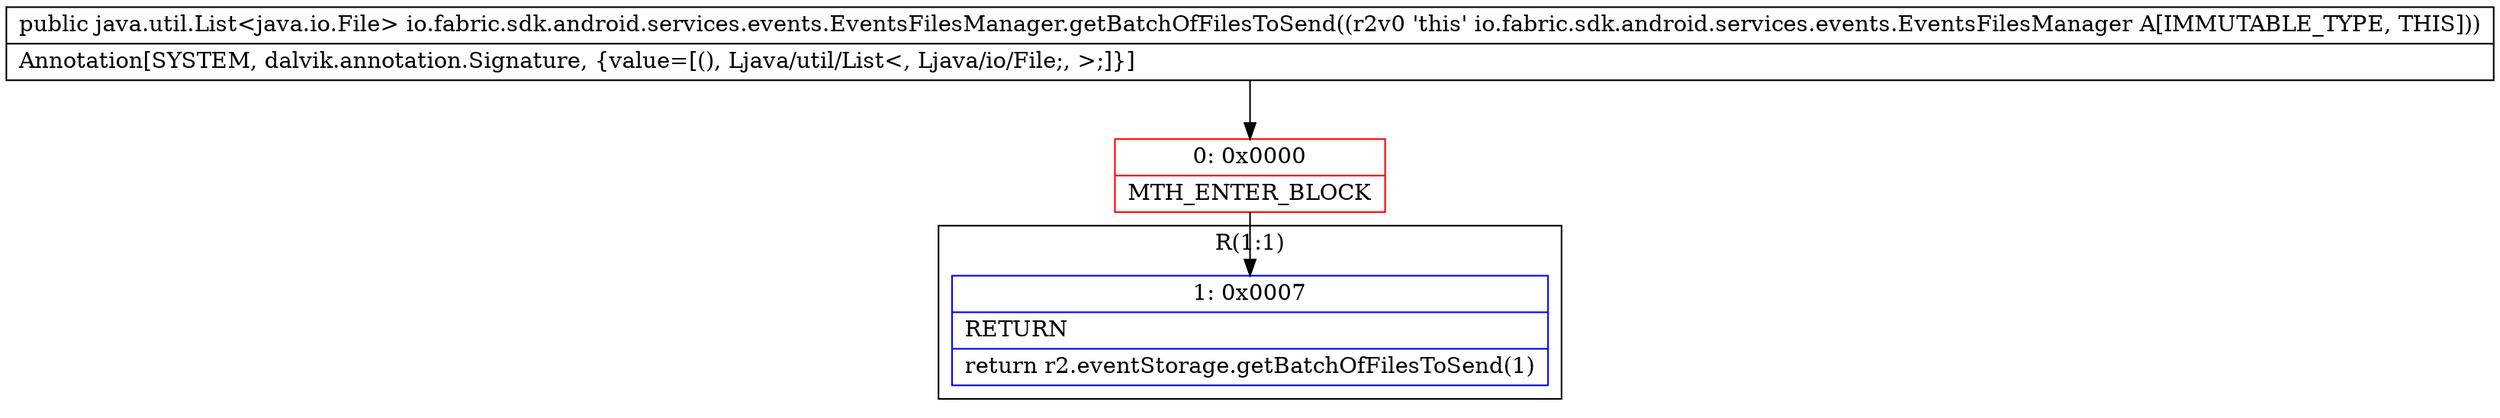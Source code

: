digraph "CFG forio.fabric.sdk.android.services.events.EventsFilesManager.getBatchOfFilesToSend()Ljava\/util\/List;" {
subgraph cluster_Region_655891594 {
label = "R(1:1)";
node [shape=record,color=blue];
Node_1 [shape=record,label="{1\:\ 0x0007|RETURN\l|return r2.eventStorage.getBatchOfFilesToSend(1)\l}"];
}
Node_0 [shape=record,color=red,label="{0\:\ 0x0000|MTH_ENTER_BLOCK\l}"];
MethodNode[shape=record,label="{public java.util.List\<java.io.File\> io.fabric.sdk.android.services.events.EventsFilesManager.getBatchOfFilesToSend((r2v0 'this' io.fabric.sdk.android.services.events.EventsFilesManager A[IMMUTABLE_TYPE, THIS]))  | Annotation[SYSTEM, dalvik.annotation.Signature, \{value=[(), Ljava\/util\/List\<, Ljava\/io\/File;, \>;]\}]\l}"];
MethodNode -> Node_0;
Node_0 -> Node_1;
}

